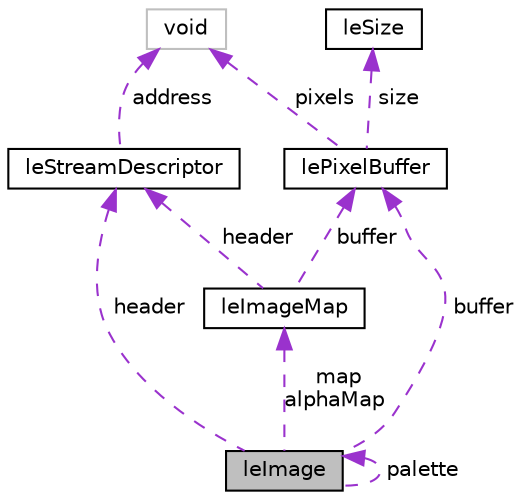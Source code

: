 digraph "leImage"
{
 // INTERACTIVE_SVG=YES
  edge [fontname="Helvetica",fontsize="10",labelfontname="Helvetica",labelfontsize="10"];
  node [fontname="Helvetica",fontsize="10",shape=record];
  Node1 [label="leImage",height=0.2,width=0.4,color="black", fillcolor="grey75", style="filled", fontcolor="black"];
  Node2 -> Node1 [dir="back",color="darkorchid3",fontsize="10",style="dashed",label=" buffer" ,fontname="Helvetica"];
  Node2 [label="lePixelBuffer",height=0.2,width=0.4,color="black", fillcolor="white", style="filled",URL="$structlePixelBuffer.html"];
  Node3 -> Node2 [dir="back",color="darkorchid3",fontsize="10",style="dashed",label=" pixels" ,fontname="Helvetica"];
  Node3 [label="void",height=0.2,width=0.4,color="grey75", fillcolor="white", style="filled"];
  Node4 -> Node2 [dir="back",color="darkorchid3",fontsize="10",style="dashed",label=" size" ,fontname="Helvetica"];
  Node4 [label="leSize",height=0.2,width=0.4,color="black", fillcolor="white", style="filled",URL="$structleSize.html",tooltip="This structure is used represents the size of an item. "];
  Node5 -> Node1 [dir="back",color="darkorchid3",fontsize="10",style="dashed",label=" header" ,fontname="Helvetica"];
  Node5 [label="leStreamDescriptor",height=0.2,width=0.4,color="black", fillcolor="white", style="filled",URL="$structleStreamDescriptor.html",tooltip="This struct represents a stream descriptor. "];
  Node3 -> Node5 [dir="back",color="darkorchid3",fontsize="10",style="dashed",label=" address" ,fontname="Helvetica"];
  Node1 -> Node1 [dir="back",color="darkorchid3",fontsize="10",style="dashed",label=" palette" ,fontname="Helvetica"];
  Node6 -> Node1 [dir="back",color="darkorchid3",fontsize="10",style="dashed",label=" map\nalphaMap" ,fontname="Helvetica"];
  Node6 [label="leImageMap",height=0.2,width=0.4,color="black", fillcolor="white", style="filled",URL="$structleImageMap.html",tooltip="This struct represents an image map. "];
  Node2 -> Node6 [dir="back",color="darkorchid3",fontsize="10",style="dashed",label=" buffer" ,fontname="Helvetica"];
  Node5 -> Node6 [dir="back",color="darkorchid3",fontsize="10",style="dashed",label=" header" ,fontname="Helvetica"];
}
